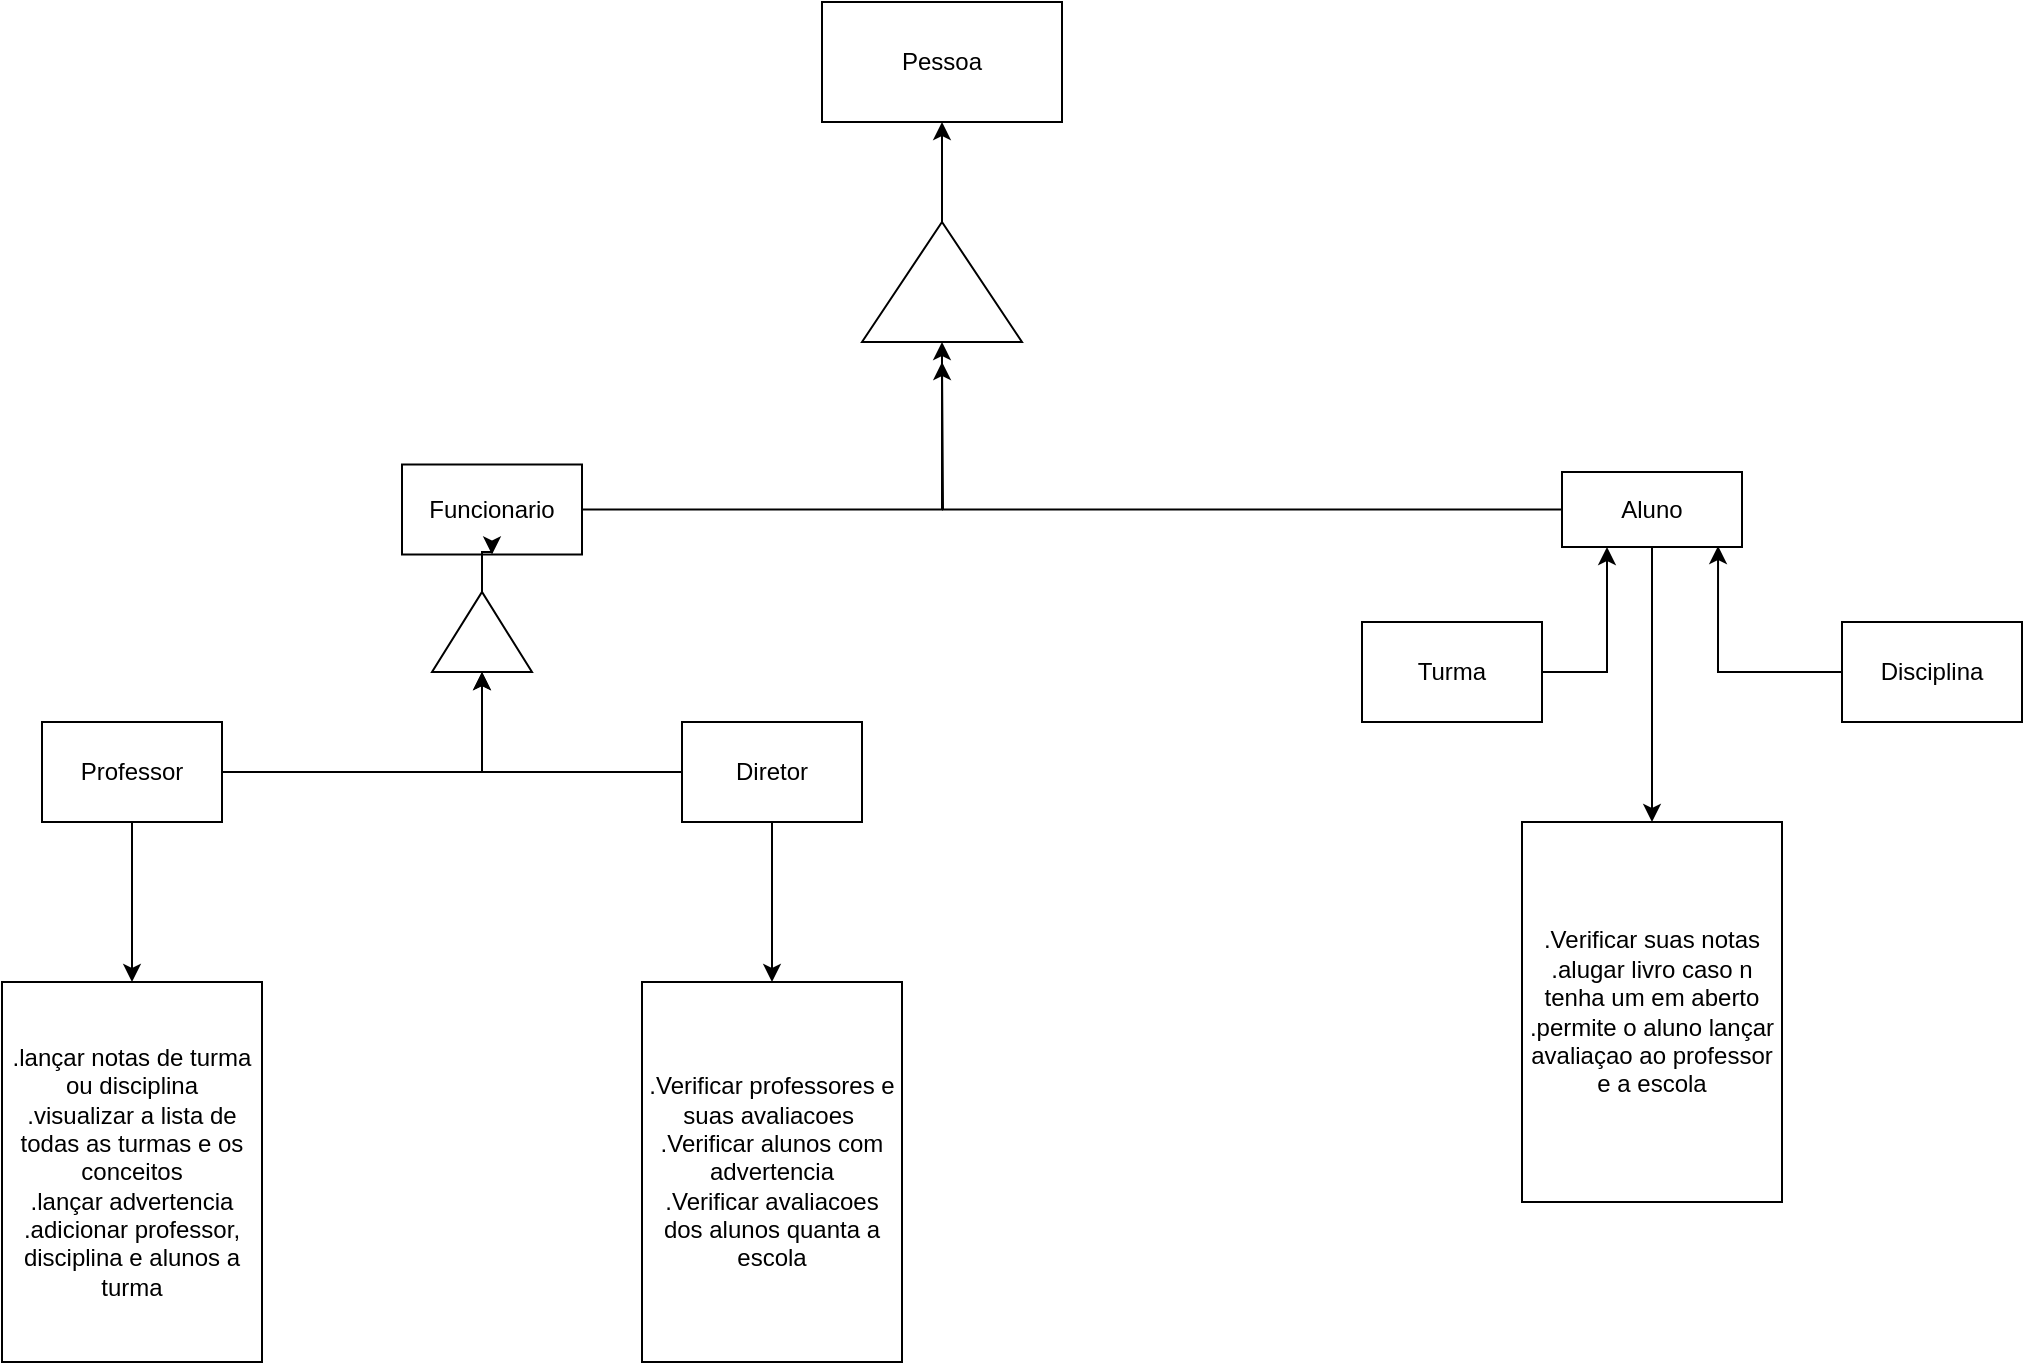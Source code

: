 <mxfile version="24.6.4" type="github">
  <diagram name="Página-1" id="GWfQCWBxaoq-QyVKqcau">
    <mxGraphModel dx="2213" dy="793" grid="1" gridSize="10" guides="1" tooltips="1" connect="1" arrows="1" fold="1" page="1" pageScale="1" pageWidth="827" pageHeight="1169" math="0" shadow="0">
      <root>
        <mxCell id="0" />
        <mxCell id="1" parent="0" />
        <mxCell id="0Ir9voSCFmRpAMObhtZs-1" value="Pessoa" style="rounded=0;whiteSpace=wrap;html=1;" vertex="1" parent="1">
          <mxGeometry x="330" y="30" width="120" height="60" as="geometry" />
        </mxCell>
        <mxCell id="0Ir9voSCFmRpAMObhtZs-3" style="edgeStyle=orthogonalEdgeStyle;rounded=0;orthogonalLoop=1;jettySize=auto;html=1;" edge="1" parent="1" source="0Ir9voSCFmRpAMObhtZs-2" target="0Ir9voSCFmRpAMObhtZs-1">
          <mxGeometry relative="1" as="geometry" />
        </mxCell>
        <mxCell id="0Ir9voSCFmRpAMObhtZs-2" value="" style="triangle;whiteSpace=wrap;html=1;rotation=-90;" vertex="1" parent="1">
          <mxGeometry x="360" y="130" width="60" height="80" as="geometry" />
        </mxCell>
        <mxCell id="0Ir9voSCFmRpAMObhtZs-6" style="edgeStyle=orthogonalEdgeStyle;rounded=0;orthogonalLoop=1;jettySize=auto;html=1;" edge="1" parent="1" source="0Ir9voSCFmRpAMObhtZs-4" target="0Ir9voSCFmRpAMObhtZs-2">
          <mxGeometry relative="1" as="geometry" />
        </mxCell>
        <mxCell id="0Ir9voSCFmRpAMObhtZs-4" value="Funcionario" style="rounded=0;whiteSpace=wrap;html=1;" vertex="1" parent="1">
          <mxGeometry x="120" y="261.25" width="90" height="45" as="geometry" />
        </mxCell>
        <mxCell id="0Ir9voSCFmRpAMObhtZs-8" style="edgeStyle=orthogonalEdgeStyle;rounded=0;orthogonalLoop=1;jettySize=auto;html=1;" edge="1" parent="1" source="0Ir9voSCFmRpAMObhtZs-7">
          <mxGeometry relative="1" as="geometry">
            <mxPoint x="390" y="210" as="targetPoint" />
          </mxGeometry>
        </mxCell>
        <mxCell id="0Ir9voSCFmRpAMObhtZs-27" style="edgeStyle=orthogonalEdgeStyle;rounded=0;orthogonalLoop=1;jettySize=auto;html=1;" edge="1" parent="1" source="0Ir9voSCFmRpAMObhtZs-7" target="0Ir9voSCFmRpAMObhtZs-26">
          <mxGeometry relative="1" as="geometry" />
        </mxCell>
        <mxCell id="0Ir9voSCFmRpAMObhtZs-7" value="Aluno" style="rounded=0;whiteSpace=wrap;html=1;" vertex="1" parent="1">
          <mxGeometry x="700" y="265" width="90" height="37.5" as="geometry" />
        </mxCell>
        <mxCell id="0Ir9voSCFmRpAMObhtZs-17" style="edgeStyle=orthogonalEdgeStyle;rounded=0;orthogonalLoop=1;jettySize=auto;html=1;" edge="1" parent="1" source="0Ir9voSCFmRpAMObhtZs-10" target="0Ir9voSCFmRpAMObhtZs-14">
          <mxGeometry relative="1" as="geometry">
            <mxPoint x="55" y="320.0" as="targetPoint" />
          </mxGeometry>
        </mxCell>
        <mxCell id="0Ir9voSCFmRpAMObhtZs-23" style="edgeStyle=orthogonalEdgeStyle;rounded=0;orthogonalLoop=1;jettySize=auto;html=1;" edge="1" parent="1" source="0Ir9voSCFmRpAMObhtZs-10" target="0Ir9voSCFmRpAMObhtZs-22">
          <mxGeometry relative="1" as="geometry" />
        </mxCell>
        <mxCell id="0Ir9voSCFmRpAMObhtZs-10" value="Professor" style="rounded=0;whiteSpace=wrap;html=1;" vertex="1" parent="1">
          <mxGeometry x="-60" y="390" width="90" height="50" as="geometry" />
        </mxCell>
        <mxCell id="0Ir9voSCFmRpAMObhtZs-18" style="edgeStyle=orthogonalEdgeStyle;rounded=0;orthogonalLoop=1;jettySize=auto;html=1;" edge="1" parent="1" source="0Ir9voSCFmRpAMObhtZs-13" target="0Ir9voSCFmRpAMObhtZs-14">
          <mxGeometry relative="1" as="geometry" />
        </mxCell>
        <mxCell id="0Ir9voSCFmRpAMObhtZs-25" style="edgeStyle=orthogonalEdgeStyle;rounded=0;orthogonalLoop=1;jettySize=auto;html=1;" edge="1" parent="1" source="0Ir9voSCFmRpAMObhtZs-13" target="0Ir9voSCFmRpAMObhtZs-24">
          <mxGeometry relative="1" as="geometry" />
        </mxCell>
        <mxCell id="0Ir9voSCFmRpAMObhtZs-13" value="Diretor" style="rounded=0;whiteSpace=wrap;html=1;" vertex="1" parent="1">
          <mxGeometry x="260" y="390" width="90" height="50" as="geometry" />
        </mxCell>
        <mxCell id="0Ir9voSCFmRpAMObhtZs-15" style="edgeStyle=orthogonalEdgeStyle;rounded=0;orthogonalLoop=1;jettySize=auto;html=1;" edge="1" parent="1" source="0Ir9voSCFmRpAMObhtZs-14" target="0Ir9voSCFmRpAMObhtZs-4">
          <mxGeometry relative="1" as="geometry" />
        </mxCell>
        <mxCell id="0Ir9voSCFmRpAMObhtZs-14" value="" style="triangle;whiteSpace=wrap;html=1;rotation=-90;" vertex="1" parent="1">
          <mxGeometry x="140" y="320" width="40" height="50" as="geometry" />
        </mxCell>
        <mxCell id="0Ir9voSCFmRpAMObhtZs-22" value=".lançar notas de turma ou disciplina&#xa;.visualizar a lista de todas as turmas e os conceitos&#xa;.lançar advertencia&#xa;.adicionar professor, disciplina e alunos a turma" style="rounded=0;whiteSpace=wrap;html=1;" vertex="1" parent="1">
          <mxGeometry x="-80" y="520" width="130" height="190" as="geometry" />
        </mxCell>
        <mxCell id="0Ir9voSCFmRpAMObhtZs-24" value=".Verificar professores e suas avaliacoes &#xa;.Verificar alunos com advertencia&#xa;.Verificar avaliacoes dos alunos quanta a escola" style="rounded=0;whiteSpace=wrap;html=1;" vertex="1" parent="1">
          <mxGeometry x="240" y="520" width="130" height="190" as="geometry" />
        </mxCell>
        <mxCell id="0Ir9voSCFmRpAMObhtZs-26" value="&lt;div&gt;.Verificar suas notas&lt;/div&gt;&lt;div&gt;.alugar livro caso n tenha um em aberto&lt;/div&gt;&lt;div&gt;.permite o aluno lançar avaliaçao ao professor e a escola&lt;/div&gt;" style="rounded=0;whiteSpace=wrap;html=1;" vertex="1" parent="1">
          <mxGeometry x="680" y="440" width="130" height="190" as="geometry" />
        </mxCell>
        <mxCell id="0Ir9voSCFmRpAMObhtZs-31" style="edgeStyle=orthogonalEdgeStyle;rounded=0;orthogonalLoop=1;jettySize=auto;html=1;entryX=0.25;entryY=1;entryDx=0;entryDy=0;" edge="1" parent="1" source="0Ir9voSCFmRpAMObhtZs-29" target="0Ir9voSCFmRpAMObhtZs-7">
          <mxGeometry relative="1" as="geometry" />
        </mxCell>
        <mxCell id="0Ir9voSCFmRpAMObhtZs-29" value="Turma" style="rounded=0;whiteSpace=wrap;html=1;" vertex="1" parent="1">
          <mxGeometry x="600" y="340" width="90" height="50" as="geometry" />
        </mxCell>
        <mxCell id="0Ir9voSCFmRpAMObhtZs-30" value="Disciplina" style="rounded=0;whiteSpace=wrap;html=1;" vertex="1" parent="1">
          <mxGeometry x="840" y="340" width="90" height="50" as="geometry" />
        </mxCell>
        <mxCell id="0Ir9voSCFmRpAMObhtZs-32" style="edgeStyle=orthogonalEdgeStyle;rounded=0;orthogonalLoop=1;jettySize=auto;html=1;entryX=0.867;entryY=0.987;entryDx=0;entryDy=0;entryPerimeter=0;" edge="1" parent="1" source="0Ir9voSCFmRpAMObhtZs-30" target="0Ir9voSCFmRpAMObhtZs-7">
          <mxGeometry relative="1" as="geometry" />
        </mxCell>
      </root>
    </mxGraphModel>
  </diagram>
</mxfile>

